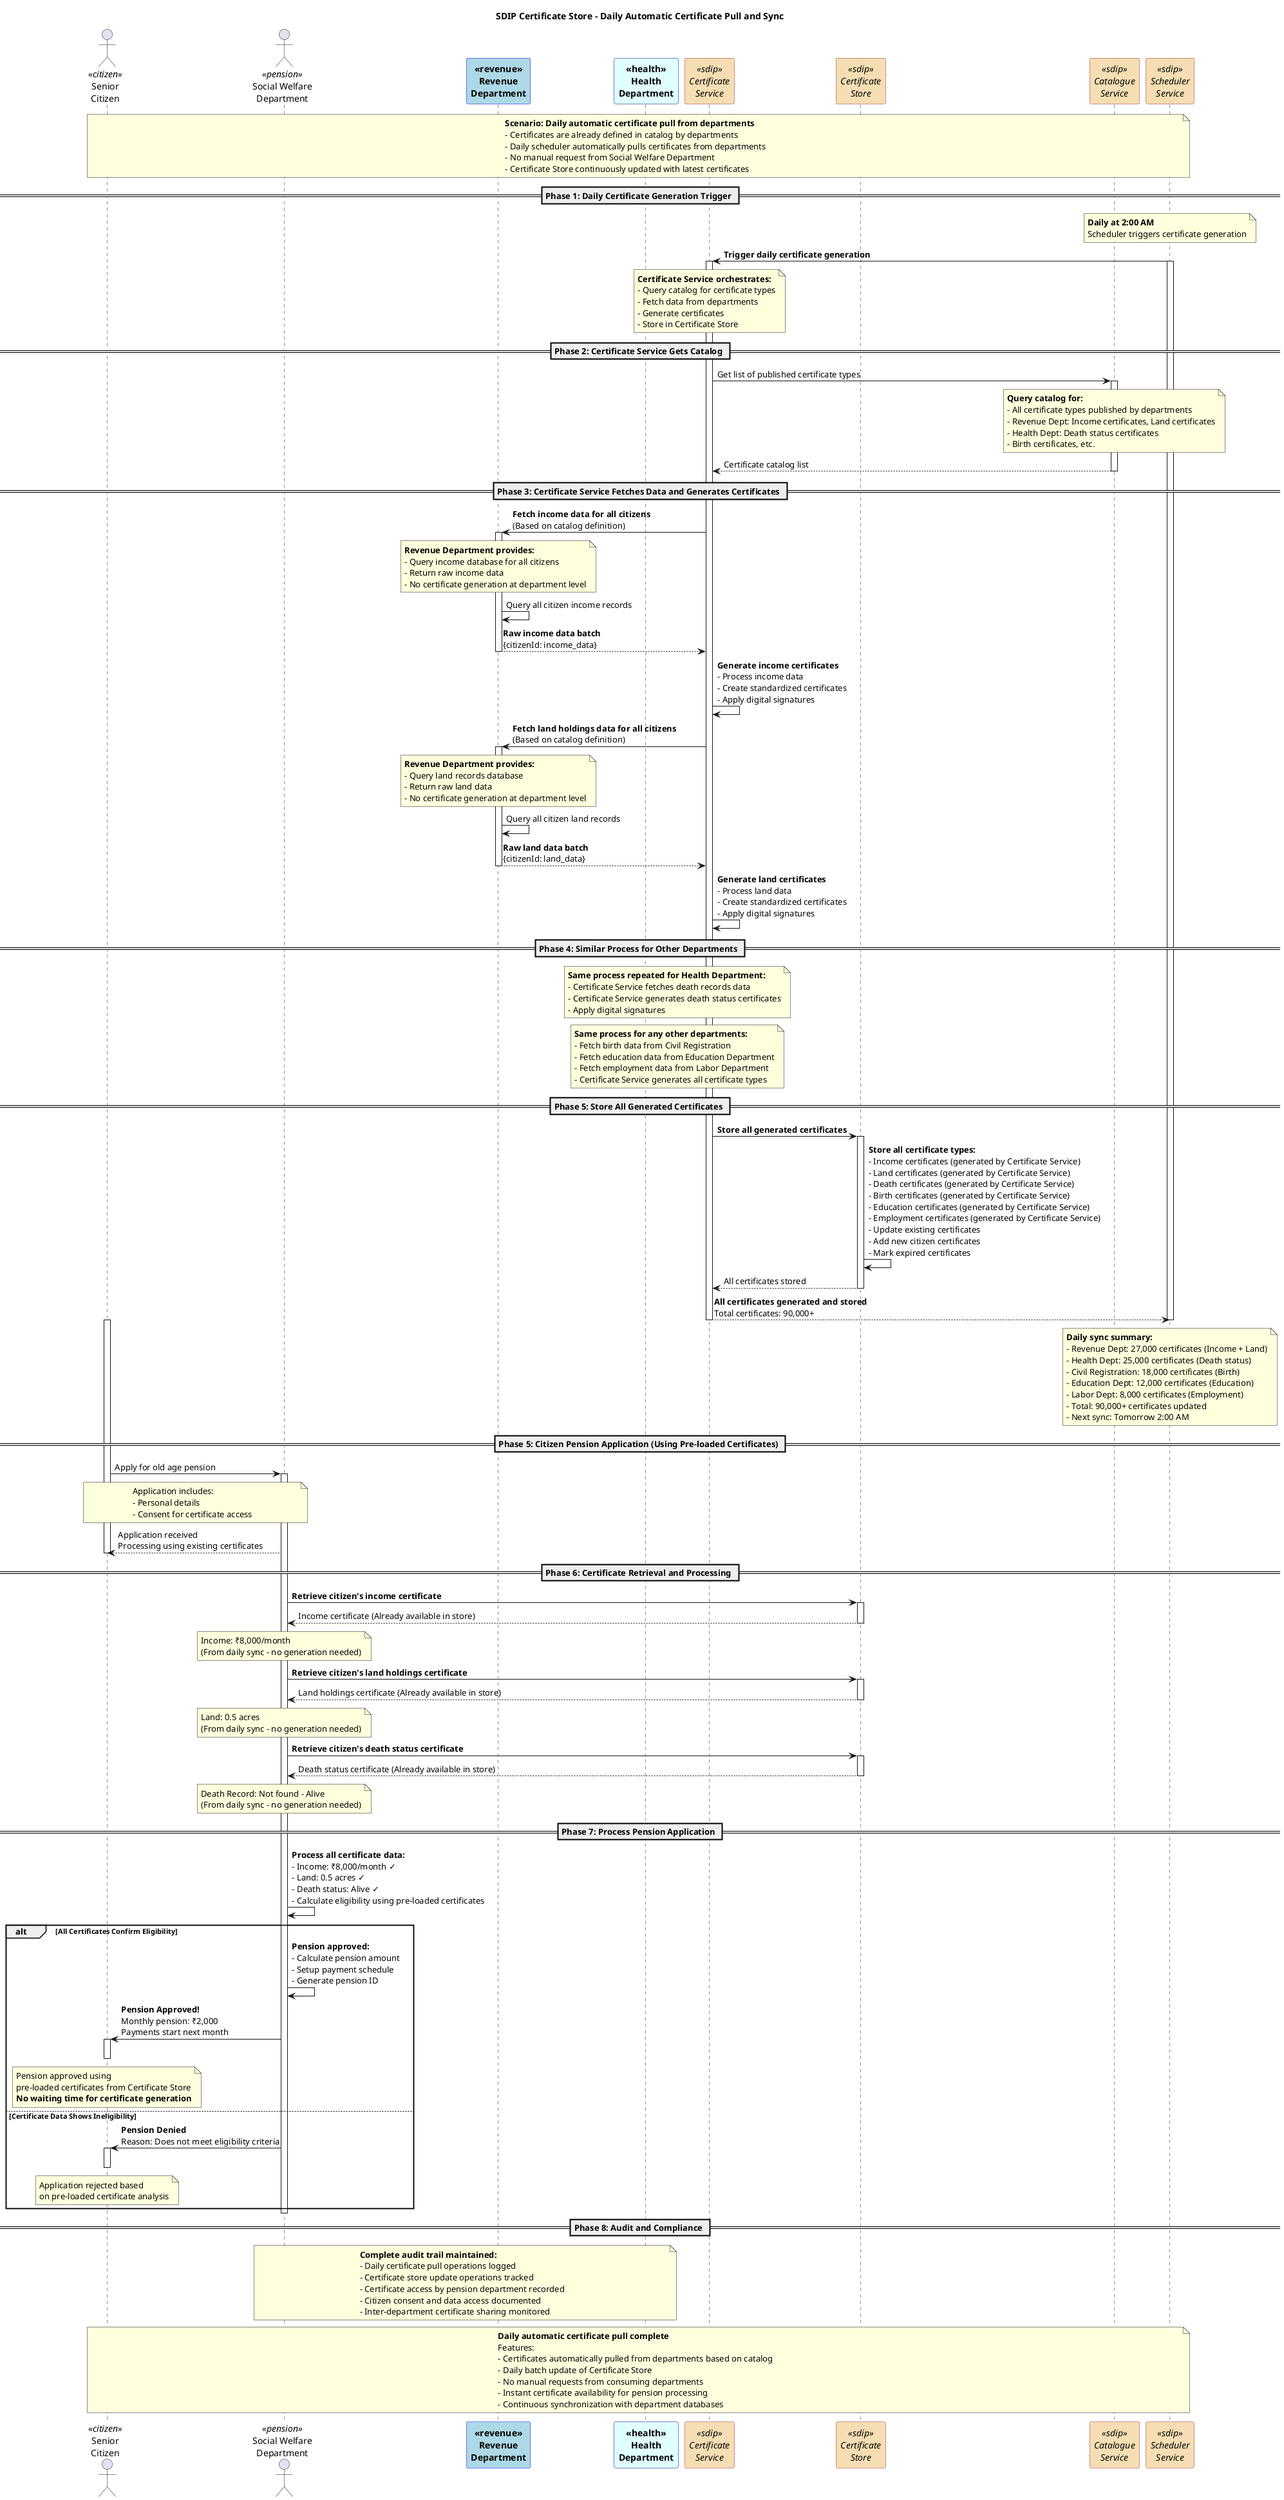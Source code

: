 @startuml
title SDIP Certificate Store - Daily Automatic Certificate Pull and Sync

skinparam participant {
    BackgroundColor<<revenue>> lightblue
    BorderColor<<revenue>> blue
    FontStyle<<revenue>> bold
}

skinparam participant {
    BackgroundColor<<health>> lightcyan
    BorderColor<<health>> darkblue
    FontStyle<<health>> bold
}

skinparam participant {
    BackgroundColor<<pension>> lightgreen
    BorderColor<<pension>> green
    FontStyle<<pension>> bold
}

skinparam participant {
    BackgroundColor<<citizen>> lightyellow
    BorderColor<<citizen>> orange
    FontStyle<<citizen>> bold
}

skinparam participant {
    BackgroundColor<<sdip>> wheat
    BorderColor<<sdip>> brown
    FontStyle<<sdip>> italic
}

actor Citizen as "Senior\nCitizen" <<citizen>>
actor PensionDept as "Social Welfare\nDepartment" <<pension>>
participant RevenueDept as "Revenue\nDepartment" <<revenue>>
participant HealthDept as "Health\nDepartment" <<health>>

participant CertificateService as "Certificate\nService" <<sdip>>
participant CertificateStore as "Certificate\nStore" <<sdip>>
participant CatalogueService as "Catalogue\nService" <<sdip>>
participant SchedulerService as "Scheduler\nService" <<sdip>>

note over Citizen, SchedulerService
**Scenario: Daily automatic certificate pull from departments**
- Certificates are already defined in catalog by departments
- Daily scheduler automatically pulls certificates from departments
- No manual request from Social Welfare Department
- Certificate Store continuously updated with latest certificates
end note

== Phase 1: Daily Certificate Generation Trigger ==

note over SchedulerService: **Daily at 2:00 AM**\nScheduler triggers certificate generation

SchedulerService -> CertificateService: **Trigger daily certificate generation**
activate SchedulerService
activate CertificateService
note over CertificateService: **Certificate Service orchestrates:**\n- Query catalog for certificate types\n- Fetch data from departments\n- Generate certificates\n- Store in Certificate Store

== Phase 2: Certificate Service Gets Catalog ==

CertificateService -> CatalogueService: Get list of published certificate types
activate CatalogueService
note over CatalogueService: **Query catalog for:**\n- All certificate types published by departments\n- Revenue Dept: Income certificates, Land certificates\n- Health Dept: Death status certificates\n- Birth certificates, etc.

CatalogueService --> CertificateService: Certificate catalog list
deactivate CatalogueService

== Phase 3: Certificate Service Fetches Data and Generates Certificates ==

CertificateService -> RevenueDept: **Fetch income data for all citizens**\n(Based on catalog definition)
activate RevenueDept
note over RevenueDept: **Revenue Department provides:**\n- Query income database for all citizens\n- Return raw income data\n- No certificate generation at department level

RevenueDept -> RevenueDept: Query all citizen income records
RevenueDept --> CertificateService: **Raw income data batch**\n{citizenId: income_data}
deactivate RevenueDept

CertificateService -> CertificateService: **Generate income certificates**\n- Process income data\n- Create standardized certificates\n- Apply digital signatures

CertificateService -> RevenueDept: **Fetch land holdings data for all citizens**\n(Based on catalog definition)
activate RevenueDept
note over RevenueDept: **Revenue Department provides:**\n- Query land records database\n- Return raw land data\n- No certificate generation at department level

RevenueDept -> RevenueDept: Query all citizen land records
RevenueDept --> CertificateService: **Raw land data batch**\n{citizenId: land_data}
deactivate RevenueDept

CertificateService -> CertificateService: **Generate land certificates**\n- Process land data\n- Create standardized certificates\n- Apply digital signatures

== Phase 4: Similar Process for Other Departments ==

note over CertificateService, HealthDept: **Same process repeated for Health Department:**\n- Certificate Service fetches death records data\n- Certificate Service generates death status certificates\n- Apply digital signatures

note over CertificateService, HealthDept: **Same process for any other departments:**\n- Fetch birth data from Civil Registration\n- Fetch education data from Education Department\n- Fetch employment data from Labor Department\n- Certificate Service generates all certificate types

== Phase 5: Store All Generated Certificates ==

CertificateService -> CertificateStore: **Store all generated certificates**
activate CertificateStore
CertificateStore -> CertificateStore: **Store all certificate types:**\n- Income certificates (generated by Certificate Service)\n- Land certificates (generated by Certificate Service)\n- Death certificates (generated by Certificate Service)\n- Birth certificates (generated by Certificate Service)\n- Education certificates (generated by Certificate Service)\n- Employment certificates (generated by Certificate Service)\n- Update existing certificates\n- Add new citizen certificates\n- Mark expired certificates
CertificateStore --> CertificateService: All certificates stored
deactivate CertificateStore

CertificateService --> SchedulerService: **All certificates generated and stored**\nTotal certificates: 90,000+
deactivate CertificateService

note over SchedulerService: **Daily sync summary:**\n- Revenue Dept: 27,000 certificates (Income + Land)\n- Health Dept: 25,000 certificates (Death status)\n- Civil Registration: 18,000 certificates (Birth)\n- Education Dept: 12,000 certificates (Education)\n- Labor Dept: 8,000 certificates (Employment)\n- Total: 90,000+ certificates updated\n- Next sync: Tomorrow 2:00 AM

deactivate SchedulerService

== Phase 5: Citizen Pension Application (Using Pre-loaded Certificates) ==

activate Citizen
Citizen -> PensionDept: Apply for old age pension
activate PensionDept
note over Citizen, PensionDept: Application includes:\n- Personal details\n- Consent for certificate access

PensionDept --> Citizen: Application received\nProcessing using existing certificates
deactivate Citizen

== Phase 6: Certificate Retrieval and Processing ==

PensionDept -> CertificateStore: **Retrieve citizen's income certificate**
activate CertificateStore
CertificateStore --> PensionDept: Income certificate (Already available in store)
deactivate CertificateStore
note over PensionDept: Income: ₹8,000/month\n(From daily sync - no generation needed)

PensionDept -> CertificateStore: **Retrieve citizen's land holdings certificate**
activate CertificateStore
CertificateStore --> PensionDept: Land holdings certificate (Already available in store)
deactivate CertificateStore
note over PensionDept: Land: 0.5 acres\n(From daily sync - no generation needed)

PensionDept -> CertificateStore: **Retrieve citizen's death status certificate**
activate CertificateStore
CertificateStore --> PensionDept: Death status certificate (Already available in store)
deactivate CertificateStore
note over PensionDept: Death Record: Not found - Alive\n(From daily sync - no generation needed)

== Phase 7: Process Pension Application ==

PensionDept -> PensionDept: **Process all certificate data:**\n- Income: ₹8,000/month ✓\n- Land: 0.5 acres ✓\n- Death status: Alive ✓\n- Calculate eligibility using pre-loaded certificates

alt All Certificates Confirm Eligibility
    PensionDept -> PensionDept: **Pension approved:**\n- Calculate pension amount\n- Setup payment schedule\n- Generate pension ID
    
    PensionDept -> Citizen: **Pension Approved!**\nMonthly pension: ₹2,000\nPayments start next month
    activate Citizen
    note over Citizen: Pension approved using\npre-loaded certificates from Certificate Store\n**No waiting time for certificate generation**
    deactivate Citizen
    
else Certificate Data Shows Ineligibility
    PensionDept -> Citizen: **Pension Denied**\nReason: Does not meet eligibility criteria
    activate Citizen
    note over Citizen: Application rejected based\non pre-loaded certificate analysis
    deactivate Citizen
end
deactivate PensionDept

== Phase 8: Audit and Compliance ==

note over PensionDept, HealthDept
**Complete audit trail maintained:**
- Daily certificate pull operations logged
- Certificate store update operations tracked
- Certificate access by pension department recorded
- Citizen consent and data access documented
- Inter-department certificate sharing monitored
end note

note over Citizen, SchedulerService: **Daily automatic certificate pull complete**\nFeatures:\n- Certificates automatically pulled from departments based on catalog\n- Daily batch update of Certificate Store\n- No manual requests from consuming departments\n- Instant certificate availability for pension processing\n- Continuous synchronization with department databases
@enduml